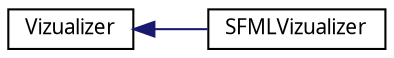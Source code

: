 digraph G
{
  edge [fontname="FreeSans.ttf",fontsize="10",labelfontname="FreeSans.ttf",labelfontsize="10"];
  node [fontname="FreeSans.ttf",fontsize="10",shape=record];
  rankdir=LR;
  Node1 [label="Vizualizer",height=0.2,width=0.4,color="black", fillcolor="white", style="filled",URL="$class_vizualizer.html"];
  Node1 -> Node2 [dir=back,color="midnightblue",fontsize="10",style="solid",fontname="FreeSans.ttf"];
  Node2 [label="SFMLVizualizer",height=0.2,width=0.4,color="black", fillcolor="white", style="filled",URL="$class_s_f_m_l_vizualizer.html"];
}

